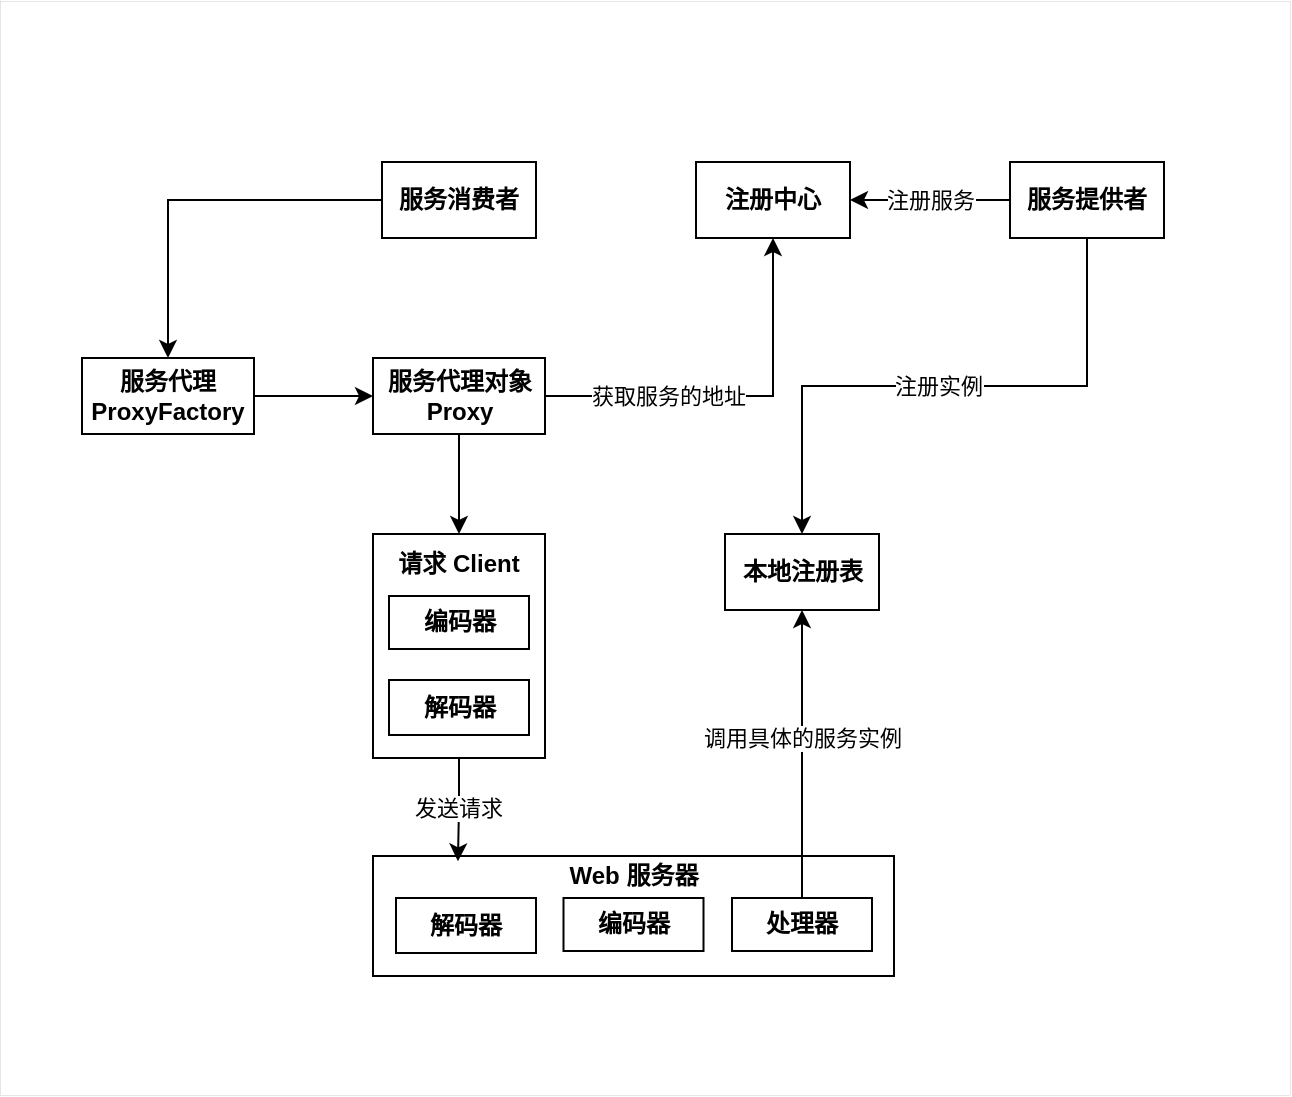 <mxfile version="22.1.2" type="device">
  <diagram name="第 1 页" id="64oRUq1-CWwqGF-4H-RU">
    <mxGraphModel dx="1418" dy="1997" grid="0" gridSize="10" guides="1" tooltips="1" connect="1" arrows="1" fold="1" page="1" pageScale="1" pageWidth="827" pageHeight="1169" math="0" shadow="0">
      <root>
        <mxCell id="0" />
        <mxCell id="1" parent="0" />
        <mxCell id="-LaKalGJX_eaaDj5Hf6z-1" value="" style="rounded=0;whiteSpace=wrap;html=1;strokeWidth=0;" vertex="1" parent="1">
          <mxGeometry x="108" y="-833.5" width="645" height="547" as="geometry" />
        </mxCell>
        <mxCell id="el0zK9jiIufWogyMxs3a-13" style="edgeStyle=orthogonalEdgeStyle;rounded=0;orthogonalLoop=1;jettySize=auto;html=1;exitX=0;exitY=0.5;exitDx=0;exitDy=0;labelBackgroundColor=none;fontColor=default;" parent="1" source="el0zK9jiIufWogyMxs3a-1" target="el0zK9jiIufWogyMxs3a-11" edge="1">
          <mxGeometry relative="1" as="geometry" />
        </mxCell>
        <mxCell id="el0zK9jiIufWogyMxs3a-1" value="&lt;b&gt;服务消费者&lt;/b&gt;" style="rounded=0;whiteSpace=wrap;html=1;labelBackgroundColor=none;" parent="1" vertex="1">
          <mxGeometry x="299" y="-753" width="77" height="38" as="geometry" />
        </mxCell>
        <mxCell id="el0zK9jiIufWogyMxs3a-6" value="" style="edgeStyle=orthogonalEdgeStyle;rounded=0;orthogonalLoop=1;jettySize=auto;html=1;labelBackgroundColor=none;fontColor=default;" parent="1" source="el0zK9jiIufWogyMxs3a-3" target="el0zK9jiIufWogyMxs3a-5" edge="1">
          <mxGeometry relative="1" as="geometry" />
        </mxCell>
        <mxCell id="NEDsvFOBh7YUls4F_ts7-1" value="注册服务" style="edgeLabel;html=1;align=center;verticalAlign=middle;resizable=0;points=[];" parent="el0zK9jiIufWogyMxs3a-6" vertex="1" connectable="0">
          <mxGeometry x="0.004" relative="1" as="geometry">
            <mxPoint as="offset" />
          </mxGeometry>
        </mxCell>
        <mxCell id="el0zK9jiIufWogyMxs3a-42" style="edgeStyle=orthogonalEdgeStyle;rounded=0;orthogonalLoop=1;jettySize=auto;html=1;exitX=0.5;exitY=1;exitDx=0;exitDy=0;fontColor=default;labelBackgroundColor=none;" parent="1" source="el0zK9jiIufWogyMxs3a-3" target="el0zK9jiIufWogyMxs3a-36" edge="1">
          <mxGeometry relative="1" as="geometry" />
        </mxCell>
        <mxCell id="NEDsvFOBh7YUls4F_ts7-2" value="注册实例" style="edgeLabel;html=1;align=center;verticalAlign=middle;resizable=0;points=[];" parent="el0zK9jiIufWogyMxs3a-42" vertex="1" connectable="0">
          <mxGeometry x="0.022" relative="1" as="geometry">
            <mxPoint as="offset" />
          </mxGeometry>
        </mxCell>
        <mxCell id="el0zK9jiIufWogyMxs3a-3" value="&lt;b&gt;服务提供者&lt;/b&gt;" style="rounded=0;whiteSpace=wrap;html=1;labelBackgroundColor=none;" parent="1" vertex="1">
          <mxGeometry x="613" y="-753" width="77" height="38" as="geometry" />
        </mxCell>
        <mxCell id="el0zK9jiIufWogyMxs3a-5" value="&lt;b&gt;注册中心&lt;/b&gt;" style="rounded=0;whiteSpace=wrap;html=1;labelBackgroundColor=none;" parent="1" vertex="1">
          <mxGeometry x="456" y="-753" width="77" height="38" as="geometry" />
        </mxCell>
        <mxCell id="el0zK9jiIufWogyMxs3a-17" style="edgeStyle=orthogonalEdgeStyle;rounded=0;orthogonalLoop=1;jettySize=auto;html=1;exitX=1;exitY=0.5;exitDx=0;exitDy=0;labelBackgroundColor=none;fontColor=default;" parent="1" source="el0zK9jiIufWogyMxs3a-10" target="el0zK9jiIufWogyMxs3a-5" edge="1">
          <mxGeometry relative="1" as="geometry" />
        </mxCell>
        <mxCell id="NEDsvFOBh7YUls4F_ts7-8" value="获取服务的地址" style="edgeLabel;html=1;align=center;verticalAlign=middle;resizable=0;points=[];" parent="el0zK9jiIufWogyMxs3a-17" vertex="1" connectable="0">
          <mxGeometry x="-0.363" relative="1" as="geometry">
            <mxPoint as="offset" />
          </mxGeometry>
        </mxCell>
        <mxCell id="el0zK9jiIufWogyMxs3a-20" value="" style="edgeStyle=orthogonalEdgeStyle;rounded=0;orthogonalLoop=1;jettySize=auto;html=1;labelBackgroundColor=none;fontColor=default;" parent="1" source="el0zK9jiIufWogyMxs3a-10" target="el0zK9jiIufWogyMxs3a-19" edge="1">
          <mxGeometry relative="1" as="geometry" />
        </mxCell>
        <mxCell id="el0zK9jiIufWogyMxs3a-10" value="&lt;b&gt;服务代理对象 Proxy&lt;/b&gt;" style="rounded=0;whiteSpace=wrap;html=1;labelBackgroundColor=none;" parent="1" vertex="1">
          <mxGeometry x="294.5" y="-655" width="86" height="38" as="geometry" />
        </mxCell>
        <mxCell id="el0zK9jiIufWogyMxs3a-14" style="edgeStyle=orthogonalEdgeStyle;rounded=0;orthogonalLoop=1;jettySize=auto;html=1;exitX=1;exitY=0.5;exitDx=0;exitDy=0;labelBackgroundColor=none;fontColor=default;" parent="1" source="el0zK9jiIufWogyMxs3a-11" target="el0zK9jiIufWogyMxs3a-10" edge="1">
          <mxGeometry relative="1" as="geometry" />
        </mxCell>
        <mxCell id="el0zK9jiIufWogyMxs3a-11" value="&lt;b&gt;服务代理 ProxyFactory&lt;/b&gt;" style="rounded=0;whiteSpace=wrap;html=1;labelBackgroundColor=none;" parent="1" vertex="1">
          <mxGeometry x="149" y="-655" width="86" height="38" as="geometry" />
        </mxCell>
        <mxCell id="el0zK9jiIufWogyMxs3a-19" value="" style="rounded=0;whiteSpace=wrap;html=1;labelBackgroundColor=none;" parent="1" vertex="1">
          <mxGeometry x="294.5" y="-567" width="86" height="112" as="geometry" />
        </mxCell>
        <mxCell id="el0zK9jiIufWogyMxs3a-22" value="&lt;b&gt;编码器&lt;/b&gt;" style="rounded=0;whiteSpace=wrap;html=1;labelBackgroundColor=none;" parent="1" vertex="1">
          <mxGeometry x="302.5" y="-536" width="70" height="26.5" as="geometry" />
        </mxCell>
        <mxCell id="el0zK9jiIufWogyMxs3a-23" value="&lt;b&gt;解码器&lt;/b&gt;" style="rounded=0;whiteSpace=wrap;html=1;labelBackgroundColor=none;" parent="1" vertex="1">
          <mxGeometry x="302.5" y="-494" width="70" height="27.5" as="geometry" />
        </mxCell>
        <mxCell id="el0zK9jiIufWogyMxs3a-24" value="" style="rounded=0;whiteSpace=wrap;html=1;labelBackgroundColor=none;" parent="1" vertex="1">
          <mxGeometry x="294.5" y="-406" width="260.5" height="60" as="geometry" />
        </mxCell>
        <mxCell id="el0zK9jiIufWogyMxs3a-25" value="&lt;b&gt;Web 服务器&lt;/b&gt;" style="text;html=1;strokeColor=none;fillColor=none;align=center;verticalAlign=middle;whiteSpace=wrap;rounded=0;labelBackgroundColor=none;" parent="1" vertex="1">
          <mxGeometry x="362.75" y="-411" width="124" height="30" as="geometry" />
        </mxCell>
        <mxCell id="el0zK9jiIufWogyMxs3a-26" value="&lt;b&gt;编码器&lt;/b&gt;" style="rounded=0;whiteSpace=wrap;html=1;labelBackgroundColor=none;" parent="1" vertex="1">
          <mxGeometry x="389.75" y="-385" width="70" height="26.5" as="geometry" />
        </mxCell>
        <mxCell id="el0zK9jiIufWogyMxs3a-27" value="&lt;b&gt;解码器&lt;/b&gt;" style="rounded=0;whiteSpace=wrap;html=1;labelBackgroundColor=none;" parent="1" vertex="1">
          <mxGeometry x="306" y="-385" width="70" height="27.5" as="geometry" />
        </mxCell>
        <mxCell id="el0zK9jiIufWogyMxs3a-40" style="edgeStyle=orthogonalEdgeStyle;rounded=0;orthogonalLoop=1;jettySize=auto;html=1;exitX=0.5;exitY=0;exitDx=0;exitDy=0;entryX=0.5;entryY=1;entryDx=0;entryDy=0;fontColor=default;labelBackgroundColor=none;" parent="1" source="el0zK9jiIufWogyMxs3a-28" target="el0zK9jiIufWogyMxs3a-36" edge="1">
          <mxGeometry relative="1" as="geometry" />
        </mxCell>
        <mxCell id="NEDsvFOBh7YUls4F_ts7-3" value="调用具体的服务实例" style="edgeLabel;html=1;align=center;verticalAlign=middle;resizable=0;points=[];" parent="el0zK9jiIufWogyMxs3a-40" vertex="1" connectable="0">
          <mxGeometry x="0.116" relative="1" as="geometry">
            <mxPoint as="offset" />
          </mxGeometry>
        </mxCell>
        <mxCell id="el0zK9jiIufWogyMxs3a-28" value="&lt;b&gt;处理器&lt;/b&gt;" style="rounded=0;whiteSpace=wrap;html=1;labelBackgroundColor=none;" parent="1" vertex="1">
          <mxGeometry x="474" y="-385" width="70" height="26.5" as="geometry" />
        </mxCell>
        <mxCell id="el0zK9jiIufWogyMxs3a-30" value="&lt;br style=&quot;border-color: var(--border-color);&quot;&gt;&lt;b style=&quot;border-color: var(--border-color);&quot;&gt;请求 Client&lt;/b&gt;" style="text;html=1;strokeColor=none;fillColor=none;align=center;verticalAlign=middle;whiteSpace=wrap;rounded=0;labelBackgroundColor=none;" parent="1" vertex="1">
          <mxGeometry x="286" y="-575" width="103" height="30" as="geometry" />
        </mxCell>
        <mxCell id="el0zK9jiIufWogyMxs3a-31" style="edgeStyle=orthogonalEdgeStyle;rounded=0;orthogonalLoop=1;jettySize=auto;html=1;exitX=0.5;exitY=1;exitDx=0;exitDy=0;entryX=0.163;entryY=0.044;entryDx=0;entryDy=0;entryPerimeter=0;fontColor=default;labelBackgroundColor=none;" parent="1" source="el0zK9jiIufWogyMxs3a-19" target="el0zK9jiIufWogyMxs3a-24" edge="1">
          <mxGeometry relative="1" as="geometry" />
        </mxCell>
        <mxCell id="NEDsvFOBh7YUls4F_ts7-5" value="发送请求" style="edgeLabel;html=1;align=center;verticalAlign=middle;resizable=0;points=[];" parent="el0zK9jiIufWogyMxs3a-31" vertex="1" connectable="0">
          <mxGeometry x="-0.035" relative="1" as="geometry">
            <mxPoint as="offset" />
          </mxGeometry>
        </mxCell>
        <mxCell id="el0zK9jiIufWogyMxs3a-36" value="&lt;b&gt;本地注册表&lt;/b&gt;" style="rounded=0;whiteSpace=wrap;html=1;labelBackgroundColor=none;" parent="1" vertex="1">
          <mxGeometry x="470.5" y="-567" width="77" height="38" as="geometry" />
        </mxCell>
      </root>
    </mxGraphModel>
  </diagram>
</mxfile>
